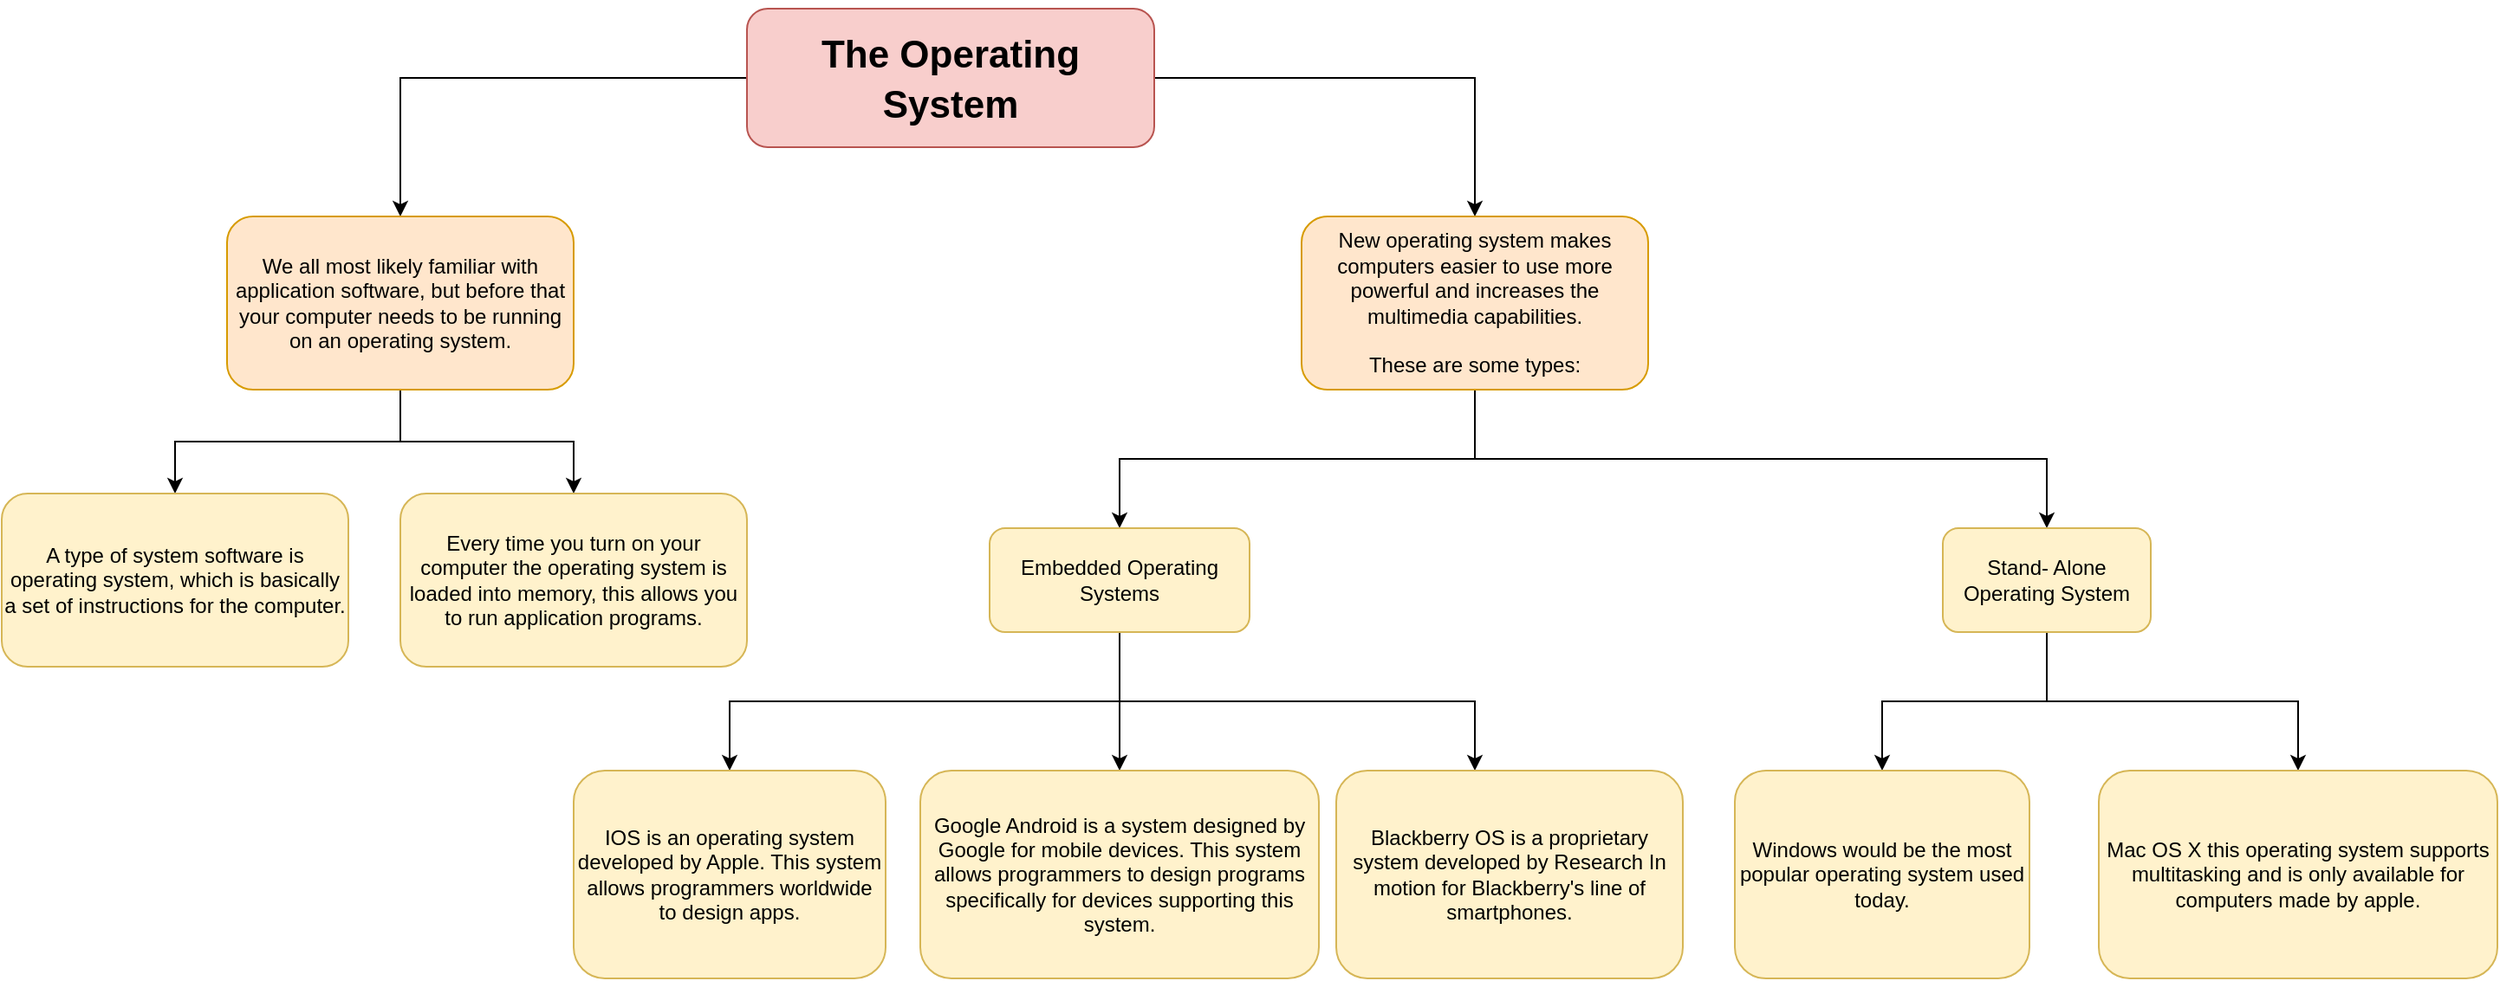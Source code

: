 <mxfile version="17.5.0" type="device"><diagram id="UsYl5i9my-anwg2zYQXU" name="Page-1"><mxGraphModel dx="2248" dy="721" grid="1" gridSize="10" guides="1" tooltips="1" connect="1" arrows="1" fold="1" page="1" pageScale="1" pageWidth="850" pageHeight="1100" math="0" shadow="0"><root><mxCell id="0"/><mxCell id="1" parent="0"/><mxCell id="3Ewd9XAApl5Aj_tJfWQb-2" style="edgeStyle=orthogonalEdgeStyle;rounded=0;orthogonalLoop=1;jettySize=auto;html=1;entryX=0.5;entryY=0;entryDx=0;entryDy=0;" edge="1" parent="1" source="3Ewd9XAApl5Aj_tJfWQb-1" target="3Ewd9XAApl5Aj_tJfWQb-3"><mxGeometry relative="1" as="geometry"><mxPoint x="40" y="440" as="targetPoint"/></mxGeometry></mxCell><mxCell id="3Ewd9XAApl5Aj_tJfWQb-9" style="edgeStyle=orthogonalEdgeStyle;rounded=0;orthogonalLoop=1;jettySize=auto;html=1;entryX=0.5;entryY=0;entryDx=0;entryDy=0;fontSize=22;" edge="1" parent="1" source="3Ewd9XAApl5Aj_tJfWQb-1" target="3Ewd9XAApl5Aj_tJfWQb-8"><mxGeometry relative="1" as="geometry"/></mxCell><mxCell id="3Ewd9XAApl5Aj_tJfWQb-1" value="&lt;h1&gt;&lt;font style=&quot;font-size: 22px&quot;&gt;&lt;b&gt;The Operating System&lt;/b&gt;&lt;/font&gt;&lt;/h1&gt;" style="rounded=1;whiteSpace=wrap;html=1;fillColor=#f8cecc;strokeColor=#b85450;" vertex="1" parent="1"><mxGeometry x="260" y="160" width="235" height="80" as="geometry"/></mxCell><mxCell id="3Ewd9XAApl5Aj_tJfWQb-4" style="edgeStyle=orthogonalEdgeStyle;rounded=0;orthogonalLoop=1;jettySize=auto;html=1;fontSize=22;" edge="1" parent="1" source="3Ewd9XAApl5Aj_tJfWQb-3" target="3Ewd9XAApl5Aj_tJfWQb-5"><mxGeometry relative="1" as="geometry"><mxPoint x="-30" y="440" as="targetPoint"/></mxGeometry></mxCell><mxCell id="3Ewd9XAApl5Aj_tJfWQb-7" style="edgeStyle=orthogonalEdgeStyle;rounded=0;orthogonalLoop=1;jettySize=auto;html=1;exitX=0.5;exitY=1;exitDx=0;exitDy=0;entryX=0.5;entryY=0;entryDx=0;entryDy=0;fontSize=22;" edge="1" parent="1" source="3Ewd9XAApl5Aj_tJfWQb-3" target="3Ewd9XAApl5Aj_tJfWQb-6"><mxGeometry relative="1" as="geometry"/></mxCell><mxCell id="3Ewd9XAApl5Aj_tJfWQb-3" value="We all most likely familiar with application software, but before that your computer needs to be running on an operating system." style="rounded=1;whiteSpace=wrap;html=1;fillColor=#ffe6cc;strokeColor=#d79b00;" vertex="1" parent="1"><mxGeometry x="-40" y="280" width="200" height="100" as="geometry"/></mxCell><mxCell id="3Ewd9XAApl5Aj_tJfWQb-5" value="A type of system software is operating system, which is basically a set of instructions for the computer." style="rounded=1;whiteSpace=wrap;html=1;fillColor=#fff2cc;strokeColor=#d6b656;" vertex="1" parent="1"><mxGeometry x="-170" y="440" width="200" height="100" as="geometry"/></mxCell><mxCell id="3Ewd9XAApl5Aj_tJfWQb-6" value="Every time you turn on your computer the operating system is loaded into memory, this allows you to run application programs." style="rounded=1;whiteSpace=wrap;html=1;fillColor=#fff2cc;strokeColor=#d6b656;" vertex="1" parent="1"><mxGeometry x="60" y="440" width="200" height="100" as="geometry"/></mxCell><mxCell id="3Ewd9XAApl5Aj_tJfWQb-11" value="" style="edgeStyle=orthogonalEdgeStyle;rounded=0;orthogonalLoop=1;jettySize=auto;html=1;fontSize=22;entryX=0.5;entryY=0;entryDx=0;entryDy=0;" edge="1" parent="1" source="3Ewd9XAApl5Aj_tJfWQb-8" target="3Ewd9XAApl5Aj_tJfWQb-10"><mxGeometry relative="1" as="geometry"><Array as="points"><mxPoint x="680" y="420"/><mxPoint x="1010" y="420"/></Array></mxGeometry></mxCell><mxCell id="3Ewd9XAApl5Aj_tJfWQb-12" style="edgeStyle=orthogonalEdgeStyle;rounded=0;orthogonalLoop=1;jettySize=auto;html=1;exitX=0.5;exitY=1;exitDx=0;exitDy=0;fontSize=22;entryX=0.5;entryY=0;entryDx=0;entryDy=0;" edge="1" parent="1" source="3Ewd9XAApl5Aj_tJfWQb-8" target="3Ewd9XAApl5Aj_tJfWQb-14"><mxGeometry relative="1" as="geometry"><mxPoint x="410" y="430" as="targetPoint"/></mxGeometry></mxCell><mxCell id="3Ewd9XAApl5Aj_tJfWQb-8" value="New operating system makes computers easier to use more powerful and increases the multimedia capabilities.&lt;br&gt;&lt;br&gt;These are some types:" style="rounded=1;whiteSpace=wrap;html=1;fillColor=#ffe6cc;strokeColor=#d79b00;" vertex="1" parent="1"><mxGeometry x="580" y="280" width="200" height="100" as="geometry"/></mxCell><mxCell id="3Ewd9XAApl5Aj_tJfWQb-24" value="" style="edgeStyle=orthogonalEdgeStyle;rounded=0;orthogonalLoop=1;jettySize=auto;html=1;fontSize=22;" edge="1" parent="1" source="3Ewd9XAApl5Aj_tJfWQb-10" target="3Ewd9XAApl5Aj_tJfWQb-23"><mxGeometry relative="1" as="geometry"/></mxCell><mxCell id="3Ewd9XAApl5Aj_tJfWQb-27" value="" style="edgeStyle=orthogonalEdgeStyle;rounded=0;orthogonalLoop=1;jettySize=auto;html=1;fontSize=22;" edge="1" parent="1" source="3Ewd9XAApl5Aj_tJfWQb-10" target="3Ewd9XAApl5Aj_tJfWQb-26"><mxGeometry relative="1" as="geometry"/></mxCell><mxCell id="3Ewd9XAApl5Aj_tJfWQb-10" value="Stand- Alone Operating System" style="whiteSpace=wrap;html=1;fillColor=#fff2cc;strokeColor=#d6b656;rounded=1;" vertex="1" parent="1"><mxGeometry x="950" y="460" width="120" height="60" as="geometry"/></mxCell><mxCell id="3Ewd9XAApl5Aj_tJfWQb-17" value="" style="edgeStyle=orthogonalEdgeStyle;rounded=0;orthogonalLoop=1;jettySize=auto;html=1;fontSize=22;exitX=0.5;exitY=1;exitDx=0;exitDy=0;" edge="1" parent="1" source="3Ewd9XAApl5Aj_tJfWQb-14" target="3Ewd9XAApl5Aj_tJfWQb-16"><mxGeometry relative="1" as="geometry"><Array as="points"><mxPoint x="475" y="560"/><mxPoint x="250" y="560"/></Array></mxGeometry></mxCell><mxCell id="3Ewd9XAApl5Aj_tJfWQb-19" value="" style="edgeStyle=orthogonalEdgeStyle;rounded=0;orthogonalLoop=1;jettySize=auto;html=1;fontSize=22;" edge="1" parent="1" source="3Ewd9XAApl5Aj_tJfWQb-14" target="3Ewd9XAApl5Aj_tJfWQb-18"><mxGeometry relative="1" as="geometry"/></mxCell><mxCell id="3Ewd9XAApl5Aj_tJfWQb-21" value="" style="edgeStyle=orthogonalEdgeStyle;rounded=0;orthogonalLoop=1;jettySize=auto;html=1;fontSize=22;" edge="1" parent="1" source="3Ewd9XAApl5Aj_tJfWQb-14" target="3Ewd9XAApl5Aj_tJfWQb-20"><mxGeometry relative="1" as="geometry"><Array as="points"><mxPoint x="475" y="560"/><mxPoint x="680" y="560"/></Array></mxGeometry></mxCell><mxCell id="3Ewd9XAApl5Aj_tJfWQb-14" value="Embedded Operating Systems" style="whiteSpace=wrap;html=1;fillColor=#fff2cc;strokeColor=#d6b656;rounded=1;" vertex="1" parent="1"><mxGeometry x="400" y="460" width="150" height="60" as="geometry"/></mxCell><mxCell id="3Ewd9XAApl5Aj_tJfWQb-16" value="IOS is an operating system developed by Apple. This system allows programmers worldwide to design apps." style="whiteSpace=wrap;html=1;fillColor=#fff2cc;strokeColor=#d6b656;rounded=1;" vertex="1" parent="1"><mxGeometry x="160" y="600" width="180" height="120" as="geometry"/></mxCell><mxCell id="3Ewd9XAApl5Aj_tJfWQb-18" value="Google Android is a system designed by Google for mobile devices. This system allows programmers to design programs specifically for devices supporting this system." style="whiteSpace=wrap;html=1;fillColor=#fff2cc;strokeColor=#d6b656;rounded=1;" vertex="1" parent="1"><mxGeometry x="360" y="600" width="230" height="120" as="geometry"/></mxCell><mxCell id="3Ewd9XAApl5Aj_tJfWQb-20" value="Blackberry OS is a proprietary system developed by Research In motion for Blackberry's line of smartphones." style="whiteSpace=wrap;html=1;fillColor=#fff2cc;strokeColor=#d6b656;rounded=1;" vertex="1" parent="1"><mxGeometry x="600" y="600" width="200" height="120" as="geometry"/></mxCell><mxCell id="3Ewd9XAApl5Aj_tJfWQb-23" value="Windows would be the most popular operating system used today." style="whiteSpace=wrap;html=1;fillColor=#fff2cc;strokeColor=#d6b656;rounded=1;" vertex="1" parent="1"><mxGeometry x="830" y="600" width="170" height="120" as="geometry"/></mxCell><mxCell id="3Ewd9XAApl5Aj_tJfWQb-26" value="Mac OS X this operating system supports multitasking and is only available for computers made by apple." style="whiteSpace=wrap;html=1;fillColor=#fff2cc;strokeColor=#d6b656;rounded=1;" vertex="1" parent="1"><mxGeometry x="1040" y="600" width="230" height="120" as="geometry"/></mxCell></root></mxGraphModel></diagram></mxfile>